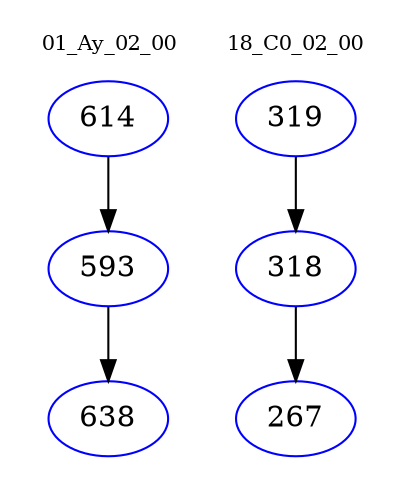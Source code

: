 digraph{
subgraph cluster_0 {
color = white
label = "01_Ay_02_00";
fontsize=10;
T0_614 [label="614", color="blue"]
T0_614 -> T0_593 [color="black"]
T0_593 [label="593", color="blue"]
T0_593 -> T0_638 [color="black"]
T0_638 [label="638", color="blue"]
}
subgraph cluster_1 {
color = white
label = "18_C0_02_00";
fontsize=10;
T1_319 [label="319", color="blue"]
T1_319 -> T1_318 [color="black"]
T1_318 [label="318", color="blue"]
T1_318 -> T1_267 [color="black"]
T1_267 [label="267", color="blue"]
}
}
